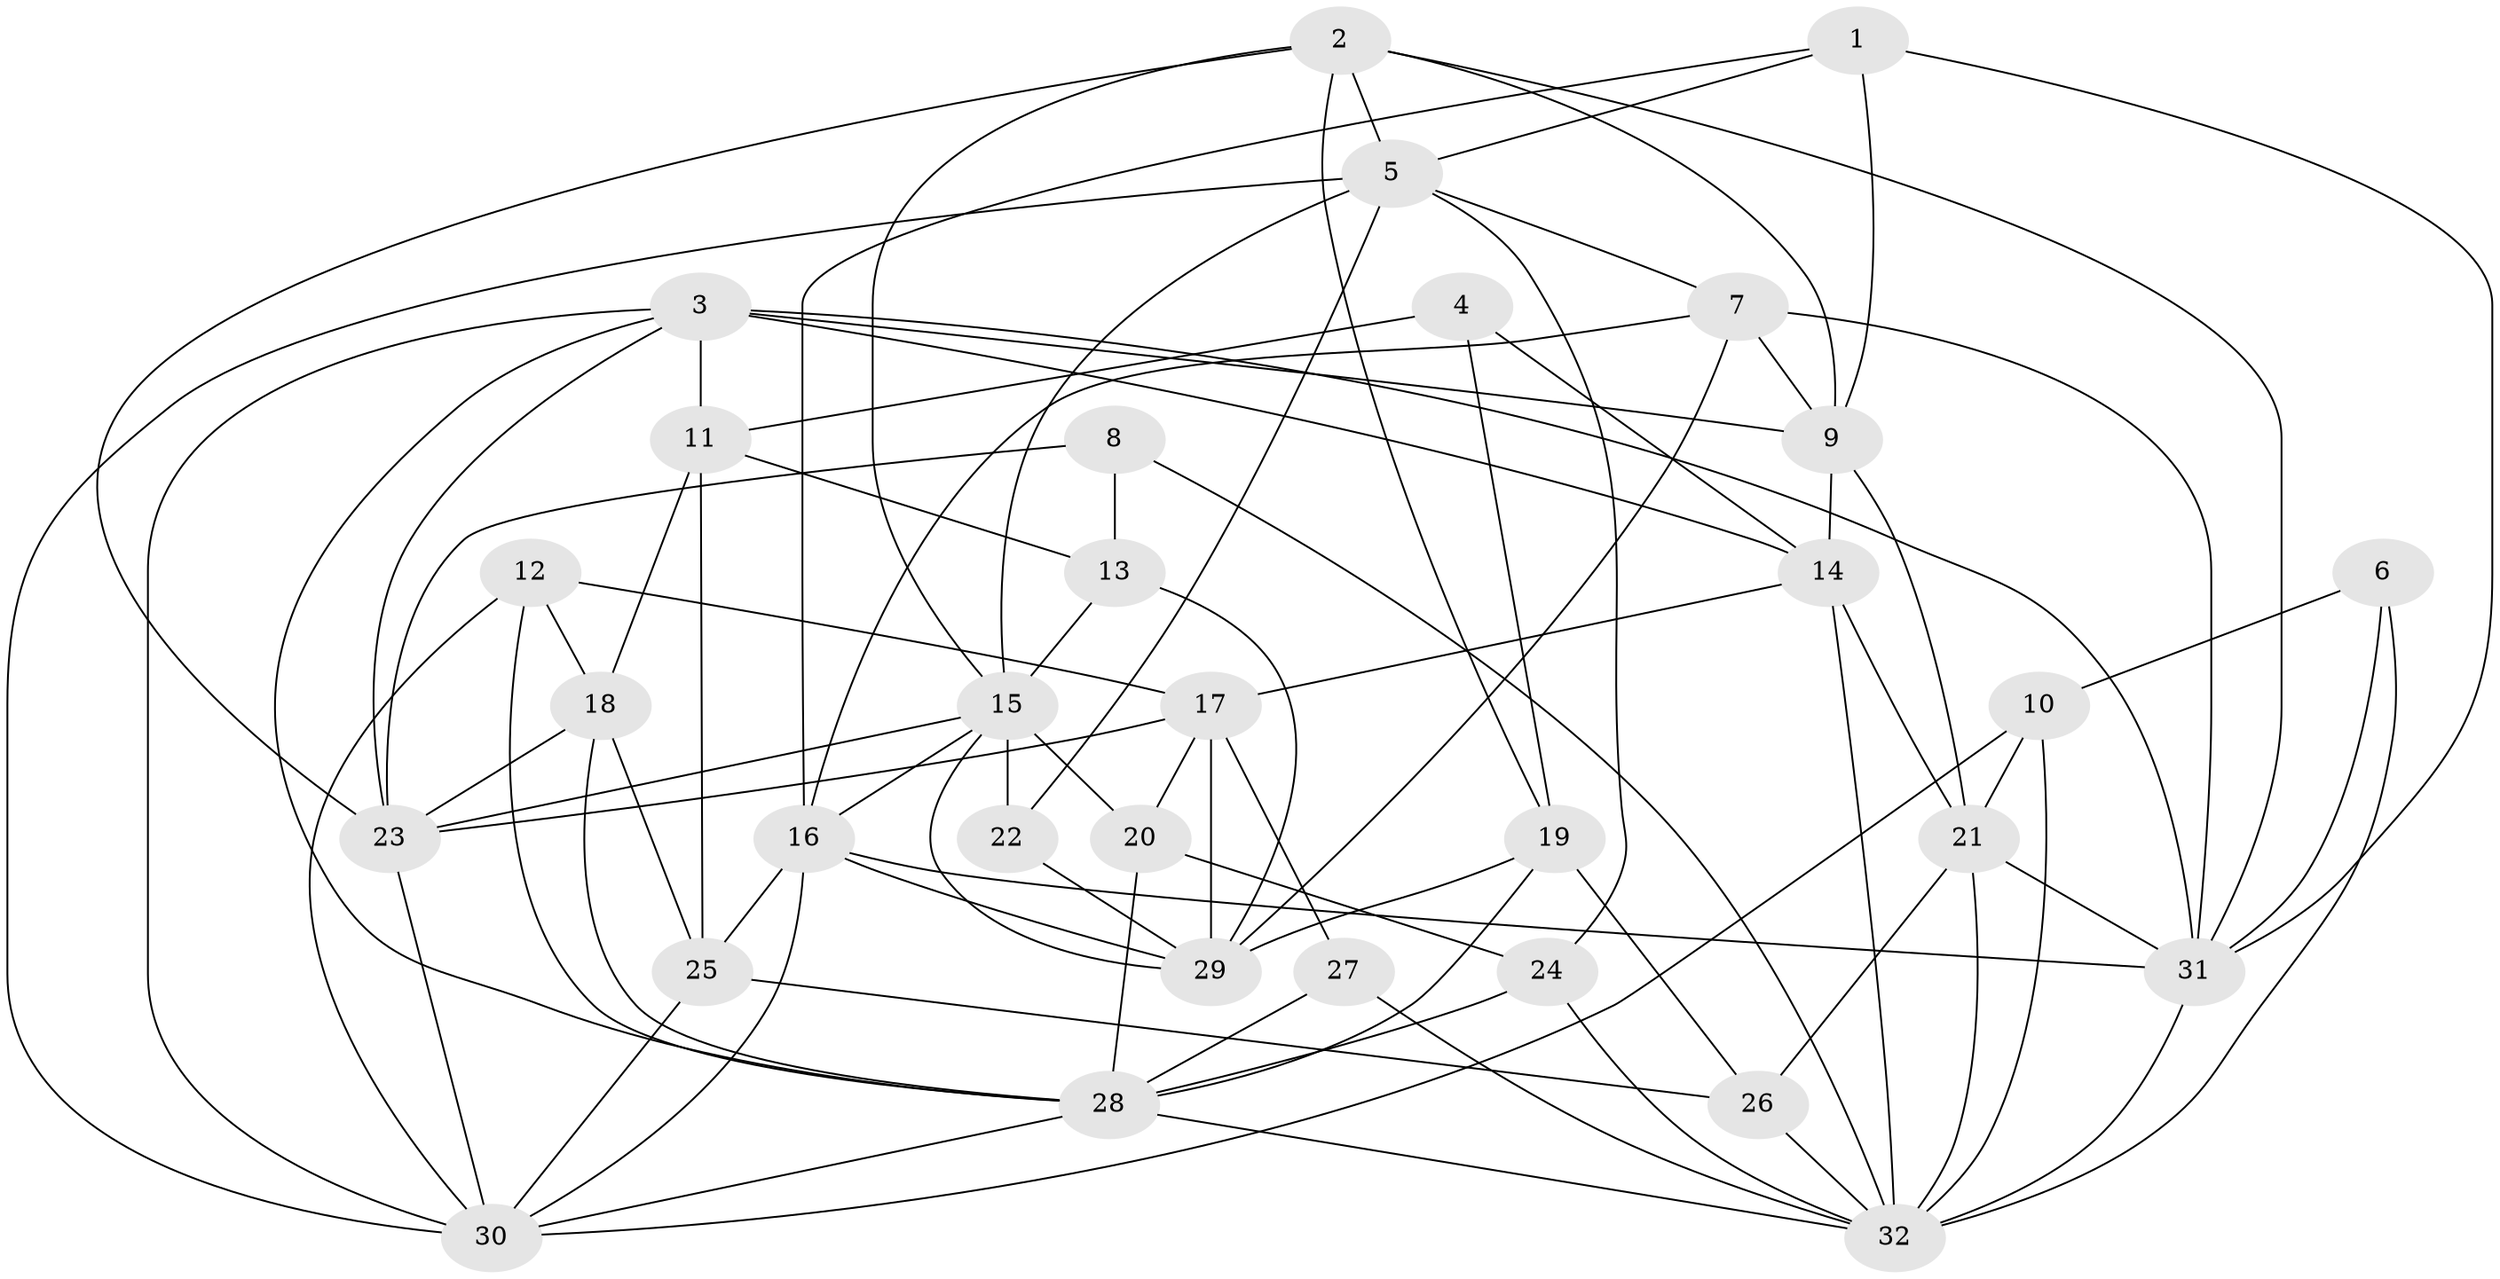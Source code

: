 // original degree distribution, {5: 0.2033898305084746, 4: 0.2711864406779661, 3: 0.23728813559322035, 2: 0.15254237288135594, 7: 0.06779661016949153, 6: 0.06779661016949153}
// Generated by graph-tools (version 1.1) at 2025/26/03/09/25 03:26:20]
// undirected, 32 vertices, 88 edges
graph export_dot {
graph [start="1"]
  node [color=gray90,style=filled];
  1;
  2;
  3;
  4;
  5;
  6;
  7;
  8;
  9;
  10;
  11;
  12;
  13;
  14;
  15;
  16;
  17;
  18;
  19;
  20;
  21;
  22;
  23;
  24;
  25;
  26;
  27;
  28;
  29;
  30;
  31;
  32;
  1 -- 5 [weight=1.0];
  1 -- 9 [weight=1.0];
  1 -- 16 [weight=1.0];
  1 -- 31 [weight=1.0];
  2 -- 5 [weight=1.0];
  2 -- 9 [weight=1.0];
  2 -- 15 [weight=1.0];
  2 -- 19 [weight=1.0];
  2 -- 23 [weight=1.0];
  2 -- 31 [weight=1.0];
  3 -- 9 [weight=1.0];
  3 -- 11 [weight=1.0];
  3 -- 14 [weight=2.0];
  3 -- 23 [weight=1.0];
  3 -- 28 [weight=1.0];
  3 -- 30 [weight=1.0];
  3 -- 31 [weight=1.0];
  4 -- 11 [weight=1.0];
  4 -- 14 [weight=1.0];
  4 -- 19 [weight=1.0];
  5 -- 7 [weight=1.0];
  5 -- 15 [weight=1.0];
  5 -- 22 [weight=1.0];
  5 -- 24 [weight=1.0];
  5 -- 30 [weight=1.0];
  6 -- 10 [weight=1.0];
  6 -- 31 [weight=1.0];
  6 -- 32 [weight=1.0];
  7 -- 9 [weight=1.0];
  7 -- 16 [weight=1.0];
  7 -- 29 [weight=1.0];
  7 -- 31 [weight=1.0];
  8 -- 13 [weight=1.0];
  8 -- 23 [weight=1.0];
  8 -- 32 [weight=1.0];
  9 -- 14 [weight=1.0];
  9 -- 21 [weight=1.0];
  10 -- 21 [weight=1.0];
  10 -- 30 [weight=1.0];
  10 -- 32 [weight=1.0];
  11 -- 13 [weight=1.0];
  11 -- 18 [weight=1.0];
  11 -- 25 [weight=1.0];
  12 -- 17 [weight=1.0];
  12 -- 18 [weight=1.0];
  12 -- 28 [weight=1.0];
  12 -- 30 [weight=1.0];
  13 -- 15 [weight=1.0];
  13 -- 29 [weight=1.0];
  14 -- 17 [weight=1.0];
  14 -- 21 [weight=1.0];
  14 -- 32 [weight=1.0];
  15 -- 16 [weight=1.0];
  15 -- 20 [weight=1.0];
  15 -- 22 [weight=1.0];
  15 -- 23 [weight=1.0];
  15 -- 29 [weight=1.0];
  16 -- 25 [weight=1.0];
  16 -- 29 [weight=1.0];
  16 -- 30 [weight=1.0];
  16 -- 31 [weight=1.0];
  17 -- 20 [weight=1.0];
  17 -- 23 [weight=1.0];
  17 -- 27 [weight=1.0];
  17 -- 29 [weight=1.0];
  18 -- 23 [weight=1.0];
  18 -- 25 [weight=1.0];
  18 -- 28 [weight=1.0];
  19 -- 26 [weight=1.0];
  19 -- 28 [weight=1.0];
  19 -- 29 [weight=1.0];
  20 -- 24 [weight=1.0];
  20 -- 28 [weight=1.0];
  21 -- 26 [weight=2.0];
  21 -- 31 [weight=1.0];
  21 -- 32 [weight=1.0];
  22 -- 29 [weight=2.0];
  23 -- 30 [weight=1.0];
  24 -- 28 [weight=1.0];
  24 -- 32 [weight=1.0];
  25 -- 26 [weight=1.0];
  25 -- 30 [weight=1.0];
  26 -- 32 [weight=1.0];
  27 -- 28 [weight=1.0];
  27 -- 32 [weight=1.0];
  28 -- 30 [weight=1.0];
  28 -- 32 [weight=1.0];
  31 -- 32 [weight=1.0];
}
